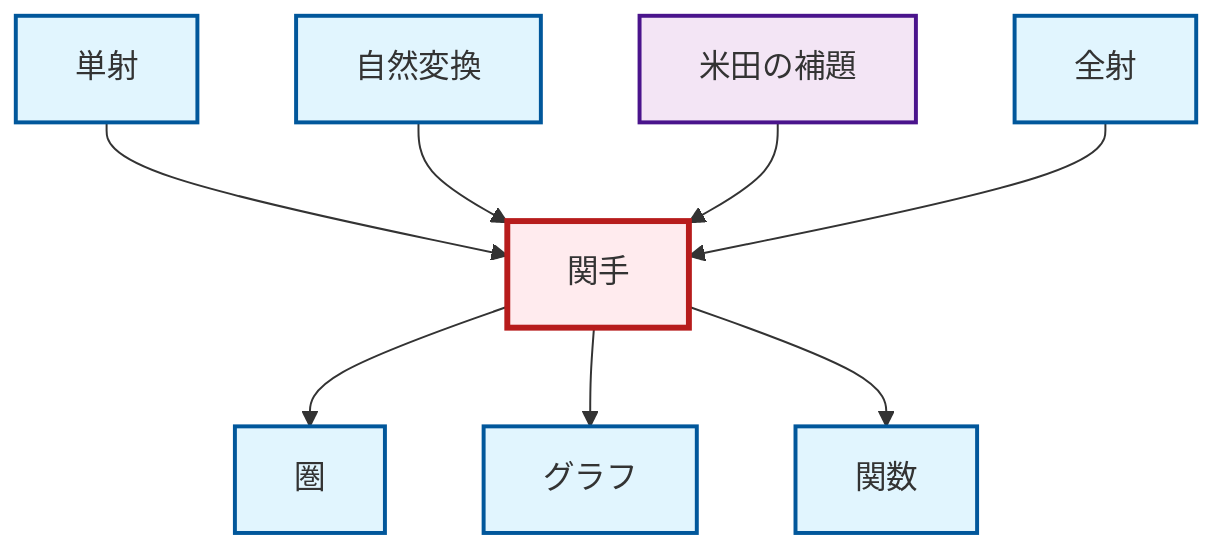 graph TD
    classDef definition fill:#e1f5fe,stroke:#01579b,stroke-width:2px
    classDef theorem fill:#f3e5f5,stroke:#4a148c,stroke-width:2px
    classDef axiom fill:#fff3e0,stroke:#e65100,stroke-width:2px
    classDef example fill:#e8f5e9,stroke:#1b5e20,stroke-width:2px
    classDef current fill:#ffebee,stroke:#b71c1c,stroke-width:3px
    def-functor["関手"]:::definition
    def-epimorphism["全射"]:::definition
    def-graph["グラフ"]:::definition
    def-natural-transformation["自然変換"]:::definition
    def-monomorphism["単射"]:::definition
    def-category["圏"]:::definition
    def-function["関数"]:::definition
    thm-yoneda["米田の補題"]:::theorem
    def-monomorphism --> def-functor
    def-functor --> def-category
    def-natural-transformation --> def-functor
    def-functor --> def-graph
    thm-yoneda --> def-functor
    def-epimorphism --> def-functor
    def-functor --> def-function
    class def-functor current